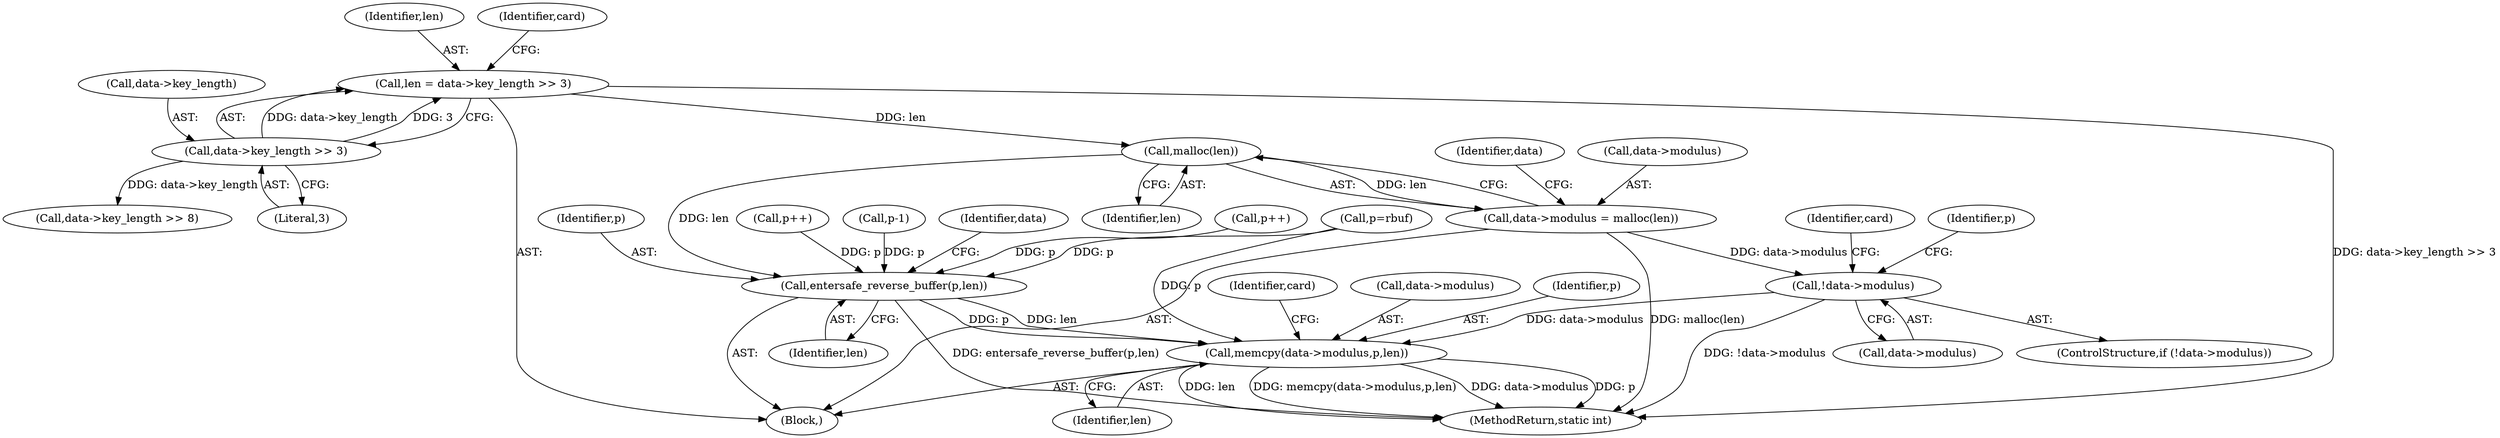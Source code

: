 digraph "0_OpenSC_8fe377e93b4b56060e5bbfb6f3142ceaeca744fa_5@API" {
"1000357" [label="(Call,malloc(len))"];
"1000110" [label="(Call,len = data->key_length >> 3)"];
"1000112" [label="(Call,data->key_length >> 3)"];
"1000353" [label="(Call,data->modulus = malloc(len))"];
"1000360" [label="(Call,!data->modulus)"];
"1000432" [label="(Call,memcpy(data->modulus,p,len))"];
"1000429" [label="(Call,entersafe_reverse_buffer(p,len))"];
"1000110" [label="(Call,len = data->key_length >> 3)"];
"1000432" [label="(Call,memcpy(data->modulus,p,len))"];
"1000430" [label="(Identifier,p)"];
"1000354" [label="(Call,data->modulus)"];
"1000116" [label="(Literal,3)"];
"1000353" [label="(Call,data->modulus = malloc(len))"];
"1000425" [label="(Call,p++)"];
"1000113" [label="(Call,data->key_length)"];
"1000231" [label="(Call,data->key_length >> 8)"];
"1000112" [label="(Call,data->key_length >> 3)"];
"1000371" [label="(Identifier,p)"];
"1000404" [label="(Call,p-1)"];
"1000366" [label="(Identifier,card)"];
"1000437" [label="(Identifier,len)"];
"1000444" [label="(MethodReturn,static int)"];
"1000433" [label="(Call,data->modulus)"];
"1000434" [label="(Identifier,data)"];
"1000431" [label="(Identifier,len)"];
"1000436" [label="(Identifier,p)"];
"1000440" [label="(Identifier,card)"];
"1000357" [label="(Call,malloc(len))"];
"1000358" [label="(Identifier,len)"];
"1000359" [label="(ControlStructure,if (!data->modulus))"];
"1000429" [label="(Call,entersafe_reverse_buffer(p,len))"];
"1000395" [label="(Call,p++)"];
"1000107" [label="(Block,)"];
"1000111" [label="(Identifier,len)"];
"1000370" [label="(Call,p=rbuf)"];
"1000123" [label="(Identifier,card)"];
"1000362" [label="(Identifier,data)"];
"1000361" [label="(Call,data->modulus)"];
"1000360" [label="(Call,!data->modulus)"];
"1000357" -> "1000353"  [label="AST: "];
"1000357" -> "1000358"  [label="CFG: "];
"1000358" -> "1000357"  [label="AST: "];
"1000353" -> "1000357"  [label="CFG: "];
"1000357" -> "1000353"  [label="DDG: len"];
"1000110" -> "1000357"  [label="DDG: len"];
"1000357" -> "1000429"  [label="DDG: len"];
"1000110" -> "1000107"  [label="AST: "];
"1000110" -> "1000112"  [label="CFG: "];
"1000111" -> "1000110"  [label="AST: "];
"1000112" -> "1000110"  [label="AST: "];
"1000123" -> "1000110"  [label="CFG: "];
"1000110" -> "1000444"  [label="DDG: data->key_length >> 3"];
"1000112" -> "1000110"  [label="DDG: data->key_length"];
"1000112" -> "1000110"  [label="DDG: 3"];
"1000112" -> "1000116"  [label="CFG: "];
"1000113" -> "1000112"  [label="AST: "];
"1000116" -> "1000112"  [label="AST: "];
"1000112" -> "1000231"  [label="DDG: data->key_length"];
"1000353" -> "1000107"  [label="AST: "];
"1000354" -> "1000353"  [label="AST: "];
"1000362" -> "1000353"  [label="CFG: "];
"1000353" -> "1000444"  [label="DDG: malloc(len)"];
"1000353" -> "1000360"  [label="DDG: data->modulus"];
"1000360" -> "1000359"  [label="AST: "];
"1000360" -> "1000361"  [label="CFG: "];
"1000361" -> "1000360"  [label="AST: "];
"1000366" -> "1000360"  [label="CFG: "];
"1000371" -> "1000360"  [label="CFG: "];
"1000360" -> "1000444"  [label="DDG: !data->modulus"];
"1000360" -> "1000432"  [label="DDG: data->modulus"];
"1000432" -> "1000107"  [label="AST: "];
"1000432" -> "1000437"  [label="CFG: "];
"1000433" -> "1000432"  [label="AST: "];
"1000436" -> "1000432"  [label="AST: "];
"1000437" -> "1000432"  [label="AST: "];
"1000440" -> "1000432"  [label="CFG: "];
"1000432" -> "1000444"  [label="DDG: p"];
"1000432" -> "1000444"  [label="DDG: len"];
"1000432" -> "1000444"  [label="DDG: memcpy(data->modulus,p,len)"];
"1000432" -> "1000444"  [label="DDG: data->modulus"];
"1000429" -> "1000432"  [label="DDG: p"];
"1000429" -> "1000432"  [label="DDG: len"];
"1000370" -> "1000432"  [label="DDG: p"];
"1000429" -> "1000107"  [label="AST: "];
"1000429" -> "1000431"  [label="CFG: "];
"1000430" -> "1000429"  [label="AST: "];
"1000431" -> "1000429"  [label="AST: "];
"1000434" -> "1000429"  [label="CFG: "];
"1000429" -> "1000444"  [label="DDG: entersafe_reverse_buffer(p,len)"];
"1000395" -> "1000429"  [label="DDG: p"];
"1000404" -> "1000429"  [label="DDG: p"];
"1000425" -> "1000429"  [label="DDG: p"];
"1000370" -> "1000429"  [label="DDG: p"];
}
